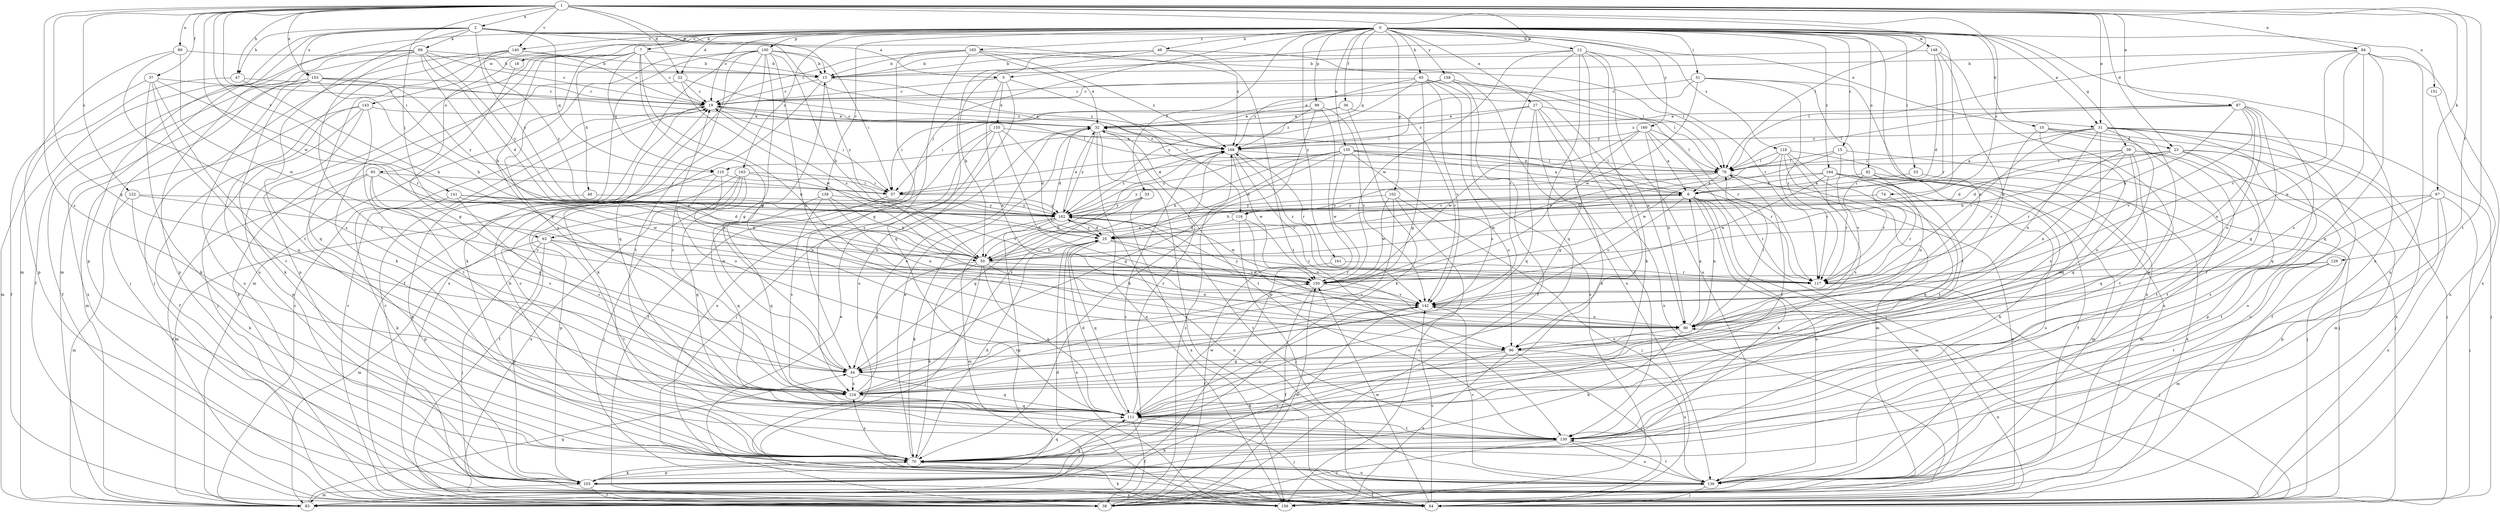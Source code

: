 strict digraph  {
0;
1;
2;
5;
6;
7;
10;
12;
13;
15;
18;
19;
22;
23;
25;
27;
31;
32;
33;
36;
37;
38;
39;
44;
46;
47;
49;
50;
51;
53;
57;
63;
64;
65;
67;
69;
70;
74;
76;
83;
84;
87;
89;
90;
92;
93;
96;
99;
100;
102;
103;
110;
111;
116;
117;
118;
122;
124;
129;
130;
135;
136;
138;
140;
141;
142;
143;
148;
150;
151;
153;
155;
156;
158;
160;
161;
162;
163;
164;
165;
168;
0 -> 7  [label=b];
0 -> 10  [label=b];
0 -> 12  [label=b];
0 -> 15  [label=c];
0 -> 18  [label=c];
0 -> 19  [label=c];
0 -> 22  [label=d];
0 -> 27  [label=e];
0 -> 31  [label=e];
0 -> 33  [label=f];
0 -> 36  [label=f];
0 -> 39  [label=g];
0 -> 46  [label=h];
0 -> 51  [label=i];
0 -> 53  [label=i];
0 -> 63  [label=j];
0 -> 65  [label=k];
0 -> 74  [label=l];
0 -> 83  [label=m];
0 -> 92  [label=o];
0 -> 93  [label=o];
0 -> 96  [label=o];
0 -> 99  [label=p];
0 -> 100  [label=p];
0 -> 102  [label=p];
0 -> 110  [label=q];
0 -> 118  [label=s];
0 -> 135  [label=u];
0 -> 136  [label=u];
0 -> 138  [label=v];
0 -> 140  [label=v];
0 -> 143  [label=w];
0 -> 148  [label=w];
0 -> 151  [label=x];
0 -> 158  [label=y];
0 -> 160  [label=y];
0 -> 161  [label=y];
0 -> 163  [label=z];
0 -> 164  [label=z];
0 -> 165  [label=z];
1 -> 2  [label=a];
1 -> 5  [label=a];
1 -> 13  [label=b];
1 -> 22  [label=d];
1 -> 23  [label=d];
1 -> 31  [label=e];
1 -> 37  [label=f];
1 -> 44  [label=g];
1 -> 47  [label=h];
1 -> 57  [label=i];
1 -> 63  [label=j];
1 -> 67  [label=k];
1 -> 76  [label=l];
1 -> 84  [label=n];
1 -> 87  [label=n];
1 -> 89  [label=n];
1 -> 116  [label=r];
1 -> 122  [label=s];
1 -> 124  [label=s];
1 -> 129  [label=t];
1 -> 130  [label=t];
1 -> 140  [label=v];
1 -> 141  [label=v];
1 -> 150  [label=w];
1 -> 153  [label=x];
2 -> 5  [label=a];
2 -> 6  [label=a];
2 -> 31  [label=e];
2 -> 47  [label=h];
2 -> 69  [label=k];
2 -> 83  [label=m];
2 -> 103  [label=p];
2 -> 110  [label=q];
2 -> 130  [label=t];
2 -> 153  [label=x];
2 -> 162  [label=y];
2 -> 168  [label=z];
5 -> 19  [label=c];
5 -> 90  [label=n];
5 -> 116  [label=r];
5 -> 136  [label=u];
5 -> 155  [label=x];
6 -> 32  [label=e];
6 -> 70  [label=k];
6 -> 83  [label=m];
6 -> 90  [label=n];
6 -> 116  [label=r];
6 -> 117  [label=r];
6 -> 136  [label=u];
6 -> 142  [label=v];
6 -> 162  [label=y];
7 -> 13  [label=b];
7 -> 19  [label=c];
7 -> 44  [label=g];
7 -> 49  [label=h];
7 -> 70  [label=k];
7 -> 90  [label=n];
7 -> 96  [label=o];
7 -> 103  [label=p];
7 -> 110  [label=q];
7 -> 124  [label=s];
10 -> 23  [label=d];
10 -> 64  [label=j];
10 -> 111  [label=q];
10 -> 136  [label=u];
10 -> 142  [label=v];
12 -> 13  [label=b];
12 -> 70  [label=k];
12 -> 96  [label=o];
12 -> 111  [label=q];
12 -> 117  [label=r];
12 -> 136  [label=u];
12 -> 142  [label=v];
12 -> 150  [label=w];
13 -> 19  [label=c];
13 -> 70  [label=k];
13 -> 162  [label=y];
13 -> 168  [label=z];
15 -> 50  [label=h];
15 -> 64  [label=j];
15 -> 76  [label=l];
15 -> 142  [label=v];
18 -> 44  [label=g];
19 -> 32  [label=e];
19 -> 57  [label=i];
19 -> 70  [label=k];
19 -> 76  [label=l];
22 -> 19  [label=c];
22 -> 150  [label=w];
22 -> 156  [label=x];
22 -> 168  [label=z];
23 -> 25  [label=d];
23 -> 50  [label=h];
23 -> 76  [label=l];
23 -> 83  [label=m];
23 -> 103  [label=p];
23 -> 130  [label=t];
23 -> 136  [label=u];
25 -> 50  [label=h];
25 -> 111  [label=q];
25 -> 117  [label=r];
25 -> 142  [label=v];
25 -> 156  [label=x];
25 -> 162  [label=y];
27 -> 32  [label=e];
27 -> 70  [label=k];
27 -> 111  [label=q];
27 -> 117  [label=r];
27 -> 130  [label=t];
27 -> 156  [label=x];
27 -> 168  [label=z];
31 -> 6  [label=a];
31 -> 38  [label=f];
31 -> 64  [label=j];
31 -> 90  [label=n];
31 -> 111  [label=q];
31 -> 117  [label=r];
31 -> 124  [label=s];
31 -> 130  [label=t];
31 -> 136  [label=u];
31 -> 156  [label=x];
31 -> 168  [label=z];
32 -> 19  [label=c];
32 -> 25  [label=d];
32 -> 64  [label=j];
32 -> 130  [label=t];
32 -> 156  [label=x];
32 -> 162  [label=y];
32 -> 168  [label=z];
33 -> 44  [label=g];
33 -> 50  [label=h];
33 -> 156  [label=x];
33 -> 162  [label=y];
36 -> 32  [label=e];
36 -> 57  [label=i];
36 -> 70  [label=k];
36 -> 142  [label=v];
37 -> 19  [label=c];
37 -> 38  [label=f];
37 -> 70  [label=k];
37 -> 111  [label=q];
37 -> 117  [label=r];
37 -> 130  [label=t];
38 -> 32  [label=e];
38 -> 150  [label=w];
38 -> 168  [label=z];
39 -> 25  [label=d];
39 -> 64  [label=j];
39 -> 76  [label=l];
39 -> 90  [label=n];
39 -> 96  [label=o];
39 -> 111  [label=q];
39 -> 117  [label=r];
39 -> 130  [label=t];
44 -> 13  [label=b];
44 -> 111  [label=q];
44 -> 124  [label=s];
46 -> 13  [label=b];
46 -> 50  [label=h];
46 -> 76  [label=l];
46 -> 111  [label=q];
46 -> 130  [label=t];
47 -> 19  [label=c];
47 -> 50  [label=h];
47 -> 83  [label=m];
49 -> 103  [label=p];
49 -> 162  [label=y];
50 -> 6  [label=a];
50 -> 19  [label=c];
50 -> 44  [label=g];
50 -> 64  [label=j];
50 -> 70  [label=k];
50 -> 90  [label=n];
50 -> 111  [label=q];
50 -> 117  [label=r];
50 -> 150  [label=w];
51 -> 19  [label=c];
51 -> 57  [label=i];
51 -> 117  [label=r];
51 -> 130  [label=t];
51 -> 150  [label=w];
51 -> 156  [label=x];
53 -> 57  [label=i];
53 -> 156  [label=x];
57 -> 111  [label=q];
57 -> 162  [label=y];
63 -> 50  [label=h];
63 -> 64  [label=j];
63 -> 83  [label=m];
63 -> 103  [label=p];
63 -> 130  [label=t];
63 -> 150  [label=w];
64 -> 19  [label=c];
64 -> 90  [label=n];
64 -> 142  [label=v];
64 -> 150  [label=w];
65 -> 19  [label=c];
65 -> 44  [label=g];
65 -> 124  [label=s];
65 -> 136  [label=u];
65 -> 142  [label=v];
65 -> 156  [label=x];
65 -> 162  [label=y];
65 -> 168  [label=z];
67 -> 64  [label=j];
67 -> 103  [label=p];
67 -> 124  [label=s];
67 -> 130  [label=t];
67 -> 156  [label=x];
67 -> 162  [label=y];
69 -> 13  [label=b];
69 -> 19  [label=c];
69 -> 25  [label=d];
69 -> 38  [label=f];
69 -> 50  [label=h];
69 -> 64  [label=j];
69 -> 103  [label=p];
69 -> 124  [label=s];
69 -> 162  [label=y];
70 -> 19  [label=c];
70 -> 25  [label=d];
70 -> 32  [label=e];
70 -> 103  [label=p];
70 -> 111  [label=q];
70 -> 124  [label=s];
70 -> 136  [label=u];
74 -> 117  [label=r];
74 -> 162  [label=y];
76 -> 6  [label=a];
76 -> 150  [label=w];
76 -> 156  [label=x];
76 -> 162  [label=y];
83 -> 19  [label=c];
83 -> 44  [label=g];
83 -> 142  [label=v];
84 -> 13  [label=b];
84 -> 76  [label=l];
84 -> 90  [label=n];
84 -> 111  [label=q];
84 -> 124  [label=s];
84 -> 136  [label=u];
84 -> 142  [label=v];
84 -> 156  [label=x];
87 -> 32  [label=e];
87 -> 44  [label=g];
87 -> 50  [label=h];
87 -> 76  [label=l];
87 -> 90  [label=n];
87 -> 96  [label=o];
87 -> 111  [label=q];
87 -> 142  [label=v];
87 -> 168  [label=z];
89 -> 13  [label=b];
89 -> 103  [label=p];
89 -> 124  [label=s];
89 -> 150  [label=w];
90 -> 6  [label=a];
90 -> 70  [label=k];
90 -> 76  [label=l];
90 -> 96  [label=o];
92 -> 6  [label=a];
92 -> 70  [label=k];
92 -> 83  [label=m];
92 -> 90  [label=n];
92 -> 117  [label=r];
93 -> 38  [label=f];
93 -> 44  [label=g];
93 -> 57  [label=i];
93 -> 70  [label=k];
93 -> 124  [label=s];
93 -> 150  [label=w];
96 -> 44  [label=g];
96 -> 64  [label=j];
96 -> 70  [label=k];
96 -> 136  [label=u];
96 -> 156  [label=x];
99 -> 32  [label=e];
99 -> 57  [label=i];
99 -> 70  [label=k];
99 -> 103  [label=p];
99 -> 142  [label=v];
99 -> 168  [label=z];
100 -> 13  [label=b];
100 -> 38  [label=f];
100 -> 44  [label=g];
100 -> 50  [label=h];
100 -> 57  [label=i];
100 -> 70  [label=k];
100 -> 83  [label=m];
100 -> 96  [label=o];
100 -> 111  [label=q];
100 -> 130  [label=t];
100 -> 156  [label=x];
102 -> 64  [label=j];
102 -> 124  [label=s];
102 -> 150  [label=w];
102 -> 156  [label=x];
102 -> 162  [label=y];
103 -> 38  [label=f];
103 -> 70  [label=k];
103 -> 83  [label=m];
103 -> 111  [label=q];
103 -> 156  [label=x];
103 -> 168  [label=z];
110 -> 57  [label=i];
110 -> 83  [label=m];
110 -> 90  [label=n];
110 -> 96  [label=o];
111 -> 25  [label=d];
111 -> 38  [label=f];
111 -> 64  [label=j];
111 -> 76  [label=l];
111 -> 130  [label=t];
111 -> 150  [label=w];
111 -> 168  [label=z];
116 -> 25  [label=d];
116 -> 32  [label=e];
116 -> 64  [label=j];
116 -> 90  [label=n];
116 -> 96  [label=o];
117 -> 64  [label=j];
117 -> 168  [label=z];
118 -> 38  [label=f];
118 -> 76  [label=l];
118 -> 83  [label=m];
118 -> 117  [label=r];
118 -> 124  [label=s];
118 -> 130  [label=t];
118 -> 150  [label=w];
122 -> 70  [label=k];
122 -> 83  [label=m];
122 -> 142  [label=v];
122 -> 162  [label=y];
124 -> 19  [label=c];
124 -> 32  [label=e];
124 -> 111  [label=q];
124 -> 142  [label=v];
124 -> 168  [label=z];
129 -> 83  [label=m];
129 -> 117  [label=r];
129 -> 130  [label=t];
129 -> 150  [label=w];
130 -> 38  [label=f];
130 -> 70  [label=k];
130 -> 136  [label=u];
135 -> 6  [label=a];
135 -> 25  [label=d];
135 -> 44  [label=g];
135 -> 50  [label=h];
135 -> 57  [label=i];
135 -> 76  [label=l];
135 -> 96  [label=o];
135 -> 117  [label=r];
135 -> 150  [label=w];
135 -> 162  [label=y];
136 -> 38  [label=f];
136 -> 64  [label=j];
136 -> 130  [label=t];
136 -> 142  [label=v];
138 -> 50  [label=h];
138 -> 90  [label=n];
138 -> 111  [label=q];
138 -> 124  [label=s];
138 -> 162  [label=y];
140 -> 13  [label=b];
140 -> 19  [label=c];
140 -> 64  [label=j];
140 -> 111  [label=q];
140 -> 136  [label=u];
140 -> 162  [label=y];
141 -> 25  [label=d];
141 -> 50  [label=h];
141 -> 70  [label=k];
141 -> 124  [label=s];
141 -> 162  [label=y];
142 -> 90  [label=n];
142 -> 111  [label=q];
142 -> 162  [label=y];
143 -> 32  [label=e];
143 -> 38  [label=f];
143 -> 64  [label=j];
143 -> 83  [label=m];
143 -> 103  [label=p];
143 -> 130  [label=t];
148 -> 13  [label=b];
148 -> 25  [label=d];
148 -> 90  [label=n];
148 -> 117  [label=r];
148 -> 136  [label=u];
150 -> 38  [label=f];
150 -> 142  [label=v];
151 -> 156  [label=x];
153 -> 19  [label=c];
153 -> 32  [label=e];
153 -> 38  [label=f];
153 -> 50  [label=h];
153 -> 70  [label=k];
153 -> 136  [label=u];
153 -> 156  [label=x];
153 -> 162  [label=y];
155 -> 25  [label=d];
155 -> 38  [label=f];
155 -> 64  [label=j];
155 -> 90  [label=n];
155 -> 136  [label=u];
155 -> 168  [label=z];
156 -> 19  [label=c];
156 -> 25  [label=d];
156 -> 70  [label=k];
158 -> 19  [label=c];
158 -> 32  [label=e];
158 -> 38  [label=f];
158 -> 76  [label=l];
158 -> 90  [label=n];
160 -> 6  [label=a];
160 -> 44  [label=g];
160 -> 64  [label=j];
160 -> 76  [label=l];
160 -> 90  [label=n];
160 -> 150  [label=w];
160 -> 168  [label=z];
161 -> 38  [label=f];
161 -> 117  [label=r];
162 -> 25  [label=d];
162 -> 32  [label=e];
162 -> 70  [label=k];
162 -> 83  [label=m];
162 -> 103  [label=p];
162 -> 130  [label=t];
162 -> 136  [label=u];
162 -> 150  [label=w];
162 -> 168  [label=z];
163 -> 38  [label=f];
163 -> 57  [label=i];
163 -> 64  [label=j];
163 -> 103  [label=p];
163 -> 111  [label=q];
163 -> 142  [label=v];
163 -> 156  [label=x];
164 -> 6  [label=a];
164 -> 50  [label=h];
164 -> 64  [label=j];
164 -> 83  [label=m];
164 -> 111  [label=q];
164 -> 117  [label=r];
164 -> 136  [label=u];
164 -> 150  [label=w];
165 -> 13  [label=b];
165 -> 19  [label=c];
165 -> 32  [label=e];
165 -> 44  [label=g];
165 -> 76  [label=l];
165 -> 124  [label=s];
165 -> 168  [label=z];
168 -> 76  [label=l];
168 -> 117  [label=r];
168 -> 142  [label=v];
168 -> 150  [label=w];
}
